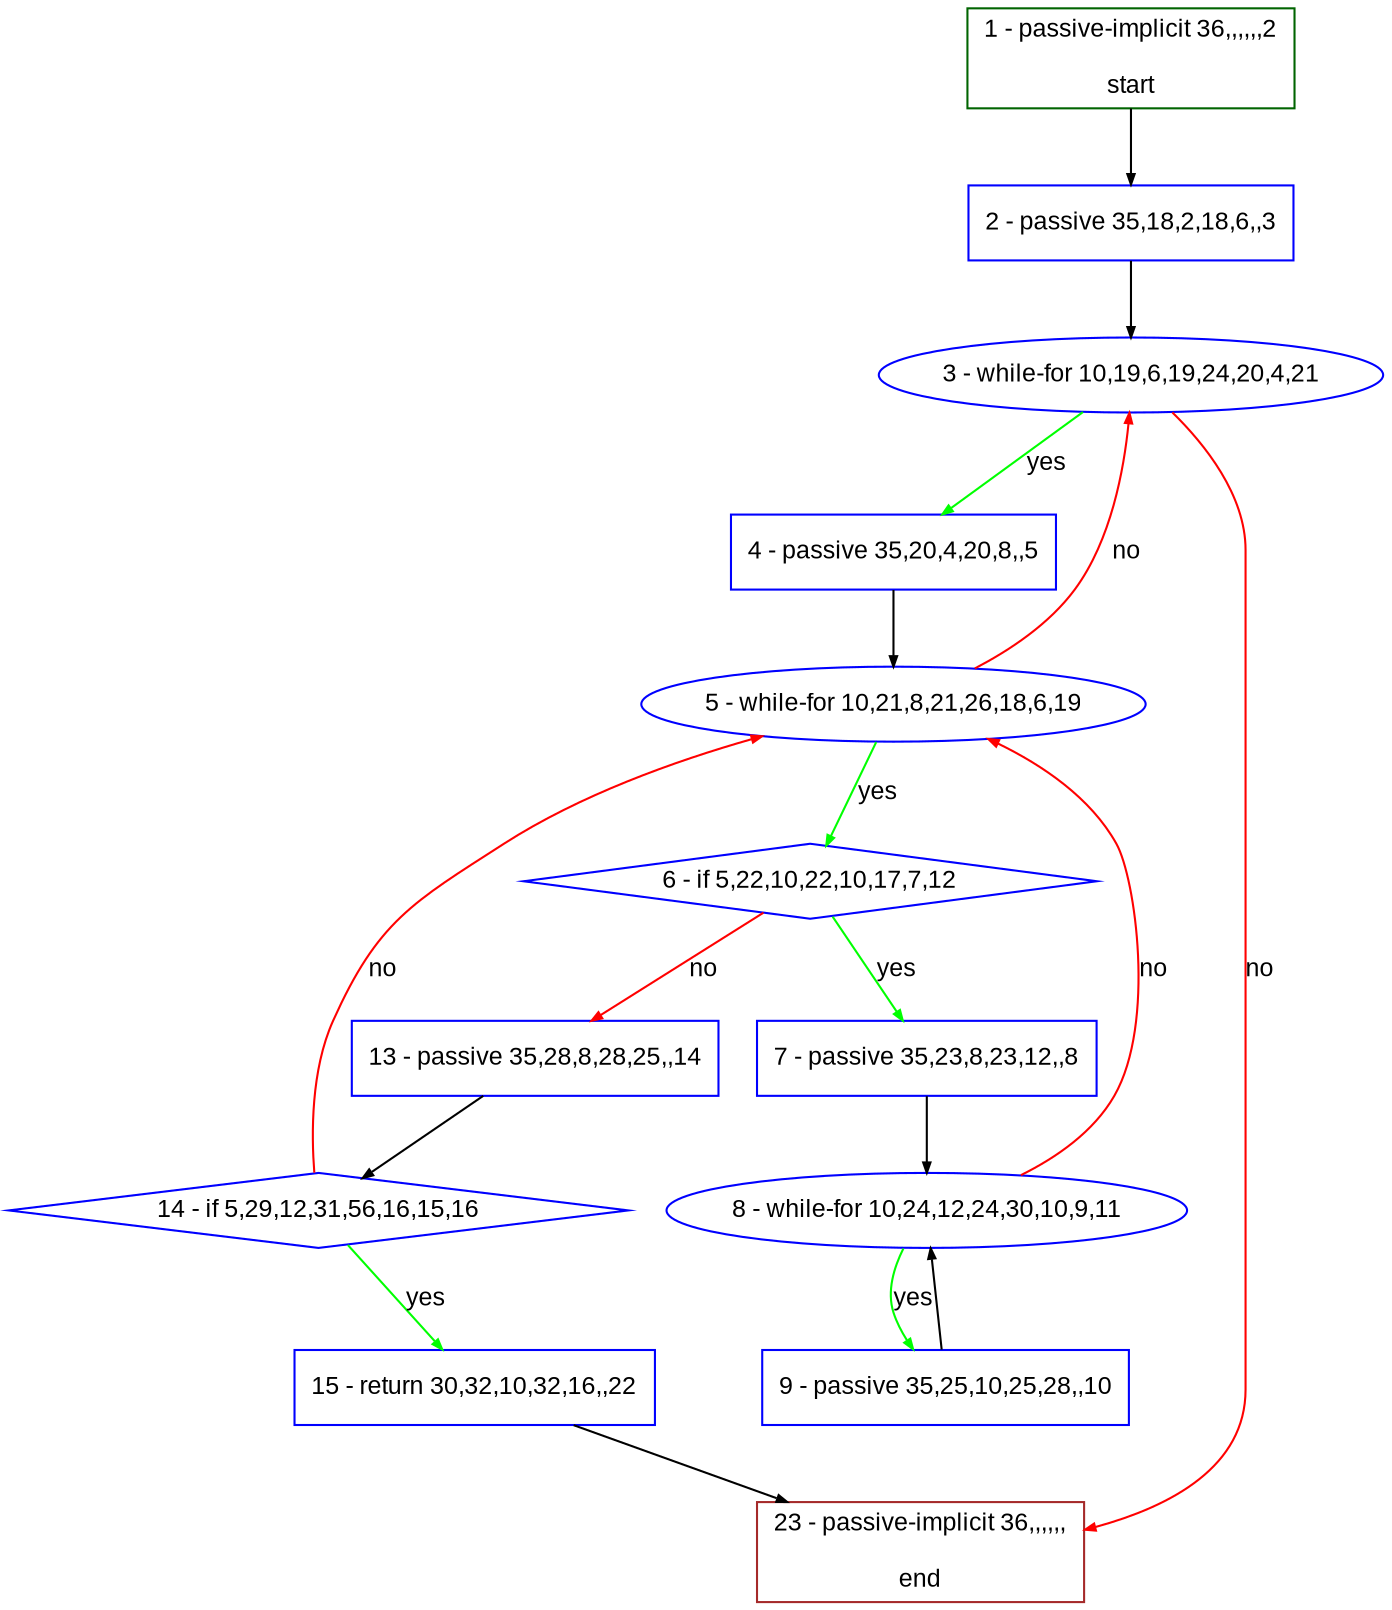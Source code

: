 digraph "" {
  graph [bgcolor="white", fillcolor="#FFFFCC", pack="true", packmode="clust", fontname="Arial", label="", fontsize="12", compound="true", style="rounded,filled"];
  node [node_initialized="no", fillcolor="white", fontname="Arial", label="", color="grey", fontsize="12", fixedsize="false", compound="true", shape="rectangle", style="filled"];
  edge [arrowtail="none", lhead="", fontcolor="black", fontname="Arial", label="", color="black", fontsize="12", arrowhead="normal", arrowsize="0.5", compound="true", ltail="", dir="forward"];
  __N1 [fillcolor="#ffffff", label="2 - passive 35,18,2,18,6,,3", color="#0000ff", shape="box", style="filled"];
  __N2 [fillcolor="#ffffff", label="1 - passive-implicit 36,,,,,,2\n\nstart", color="#006400", shape="box", style="filled"];
  __N3 [fillcolor="#ffffff", label="3 - while-for 10,19,6,19,24,20,4,21", color="#0000ff", shape="oval", style="filled"];
  __N4 [fillcolor="#ffffff", label="4 - passive 35,20,4,20,8,,5", color="#0000ff", shape="box", style="filled"];
  __N5 [fillcolor="#ffffff", label="23 - passive-implicit 36,,,,,,\n\nend", color="#a52a2a", shape="box", style="filled"];
  __N6 [fillcolor="#ffffff", label="5 - while-for 10,21,8,21,26,18,6,19", color="#0000ff", shape="oval", style="filled"];
  __N7 [fillcolor="#ffffff", label="6 - if 5,22,10,22,10,17,7,12", color="#0000ff", shape="diamond", style="filled"];
  __N8 [fillcolor="#ffffff", label="7 - passive 35,23,8,23,12,,8", color="#0000ff", shape="box", style="filled"];
  __N9 [fillcolor="#ffffff", label="13 - passive 35,28,8,28,25,,14", color="#0000ff", shape="box", style="filled"];
  __N10 [fillcolor="#ffffff", label="8 - while-for 10,24,12,24,30,10,9,11", color="#0000ff", shape="oval", style="filled"];
  __N11 [fillcolor="#ffffff", label="9 - passive 35,25,10,25,28,,10", color="#0000ff", shape="box", style="filled"];
  __N12 [fillcolor="#ffffff", label="14 - if 5,29,12,31,56,16,15,16", color="#0000ff", shape="diamond", style="filled"];
  __N13 [fillcolor="#ffffff", label="15 - return 30,32,10,32,16,,22", color="#0000ff", shape="box", style="filled"];
  __N2 -> __N1 [arrowtail="none", color="#000000", label="", arrowhead="normal", dir="forward"];
  __N1 -> __N3 [arrowtail="none", color="#000000", label="", arrowhead="normal", dir="forward"];
  __N3 -> __N4 [arrowtail="none", color="#00ff00", label="yes", arrowhead="normal", dir="forward"];
  __N3 -> __N5 [arrowtail="none", color="#ff0000", label="no", arrowhead="normal", dir="forward"];
  __N4 -> __N6 [arrowtail="none", color="#000000", label="", arrowhead="normal", dir="forward"];
  __N6 -> __N3 [arrowtail="none", color="#ff0000", label="no", arrowhead="normal", dir="forward"];
  __N6 -> __N7 [arrowtail="none", color="#00ff00", label="yes", arrowhead="normal", dir="forward"];
  __N7 -> __N8 [arrowtail="none", color="#00ff00", label="yes", arrowhead="normal", dir="forward"];
  __N7 -> __N9 [arrowtail="none", color="#ff0000", label="no", arrowhead="normal", dir="forward"];
  __N8 -> __N10 [arrowtail="none", color="#000000", label="", arrowhead="normal", dir="forward"];
  __N10 -> __N6 [arrowtail="none", color="#ff0000", label="no", arrowhead="normal", dir="forward"];
  __N10 -> __N11 [arrowtail="none", color="#00ff00", label="yes", arrowhead="normal", dir="forward"];
  __N11 -> __N10 [arrowtail="none", color="#000000", label="", arrowhead="normal", dir="forward"];
  __N9 -> __N12 [arrowtail="none", color="#000000", label="", arrowhead="normal", dir="forward"];
  __N12 -> __N6 [arrowtail="none", color="#ff0000", label="no", arrowhead="normal", dir="forward"];
  __N12 -> __N13 [arrowtail="none", color="#00ff00", label="yes", arrowhead="normal", dir="forward"];
  __N13 -> __N5 [arrowtail="none", color="#000000", label="", arrowhead="normal", dir="forward"];
}
